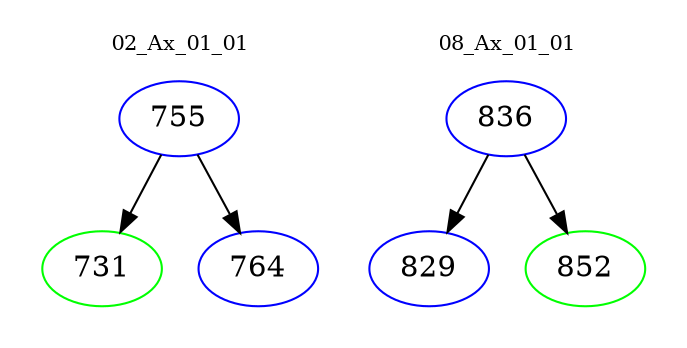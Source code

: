 digraph{
subgraph cluster_0 {
color = white
label = "02_Ax_01_01";
fontsize=10;
T0_755 [label="755", color="blue"]
T0_755 -> T0_731 [color="black"]
T0_731 [label="731", color="green"]
T0_755 -> T0_764 [color="black"]
T0_764 [label="764", color="blue"]
}
subgraph cluster_1 {
color = white
label = "08_Ax_01_01";
fontsize=10;
T1_836 [label="836", color="blue"]
T1_836 -> T1_829 [color="black"]
T1_829 [label="829", color="blue"]
T1_836 -> T1_852 [color="black"]
T1_852 [label="852", color="green"]
}
}
